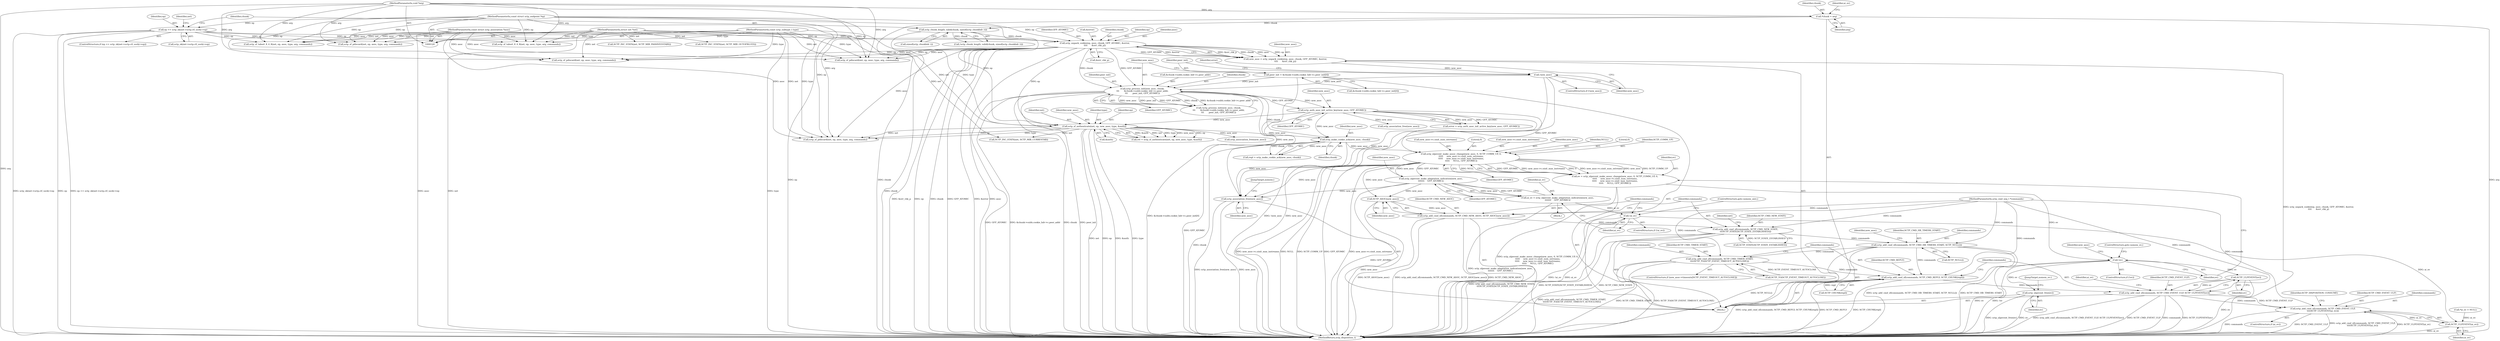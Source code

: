 digraph "0_linux_ec0223ec48a90cb605244b45f7c62de856403729@pointer" {
"1000446" [label="(Call,sctp_ulpevent_make_assoc_change(new_asoc, 0, SCTP_COMM_UP, 0,\n\t\t\t\t\t     new_asoc->c.sinit_num_ostreams,\n\t\t\t\t\t     new_asoc->c.sinit_max_instreams,\n\t\t\t\t\t     NULL, GFP_ATOMIC))"];
"1000437" [label="(Call,sctp_make_cookie_ack(new_asoc, chunk))"];
"1000409" [label="(Call,sctp_sf_authenticate(net, ep, new_asoc, type, &auth))"];
"1000121" [label="(MethodParameterIn,struct net *net)"];
"1000241" [label="(Call,sctp_unpack_cookie(ep, asoc, chunk, GFP_ATOMIC, &error,\n\t\t\t\t      &err_chk_p))"];
"1000147" [label="(Call,ep == sctp_sk(net->sctp.ctl_sock)->ep)"];
"1000122" [label="(MethodParameterIn,const struct sctp_endpoint *ep)"];
"1000123" [label="(MethodParameterIn,const struct sctp_association *asoc)"];
"1000171" [label="(Call,sctp_chunk_length_valid(chunk, sizeof(sctp_chunkhdr_t)))"];
"1000129" [label="(Call,*chunk = arg)"];
"1000125" [label="(MethodParameterIn,void *arg)"];
"1000319" [label="(Call,sctp_auth_asoc_init_active_key(new_asoc, GFP_ATOMIC))"];
"1000301" [label="(Call,sctp_process_init(new_asoc, chunk,\n\t\t\t       &chunk->subh.cookie_hdr->c.peer_addr,\n\t\t\t       peer_init, GFP_ATOMIC))"];
"1000251" [label="(Call,!new_asoc)"];
"1000239" [label="(Call,new_asoc = sctp_unpack_cookie(ep, asoc, chunk, GFP_ATOMIC, &error,\n\t\t\t\t      &err_chk_p))"];
"1000285" [label="(Call,peer_init = &chunk->subh.cookie_hdr->c.peer_init[0])"];
"1000124" [label="(MethodParameterIn,const sctp_subtype_t type)"];
"1000444" [label="(Call,ev = sctp_ulpevent_make_assoc_change(new_asoc, 0, SCTP_COMM_UP, 0,\n\t\t\t\t\t     new_asoc->c.sinit_num_ostreams,\n\t\t\t\t\t     new_asoc->c.sinit_max_instreams,\n\t\t\t\t\t     NULL, GFP_ATOMIC))"];
"1000464" [label="(Call,!ev)"];
"1000522" [label="(Call,SCTP_ULPEVENT(ev))"];
"1000519" [label="(Call,sctp_add_cmd_sf(commands, SCTP_CMD_EVENT_ULP, SCTP_ULPEVENT(ev)))"];
"1000526" [label="(Call,sctp_add_cmd_sf(commands, SCTP_CMD_EVENT_ULP,\n\t\t\t\tSCTP_ULPEVENT(ai_ev)))"];
"1000534" [label="(Call,sctp_ulpevent_free(ev))"];
"1000476" [label="(Call,sctp_ulpevent_make_adaptation_indication(new_asoc,\n\t\t\t\t\t\t\t    GFP_ATOMIC))"];
"1000474" [label="(Call,ai_ev = sctp_ulpevent_make_adaptation_indication(new_asoc,\n\t\t\t\t\t\t\t    GFP_ATOMIC))"];
"1000480" [label="(Call,!ai_ev)"];
"1000529" [label="(Call,SCTP_ULPEVENT(ai_ev))"];
"1000486" [label="(Call,SCTP_ASOC(new_asoc))"];
"1000483" [label="(Call,sctp_add_cmd_sf(commands, SCTP_CMD_NEW_ASOC, SCTP_ASOC(new_asoc)))"];
"1000488" [label="(Call,sctp_add_cmd_sf(commands, SCTP_CMD_NEW_STATE,\n\t\t\tSCTP_STATE(SCTP_STATE_ESTABLISHED)))"];
"1000499" [label="(Call,sctp_add_cmd_sf(commands, SCTP_CMD_HB_TIMERS_START, SCTP_NULL()))"];
"1000509" [label="(Call,sctp_add_cmd_sf(commands, SCTP_CMD_TIMER_START,\n\t\t\t\tSCTP_TO(SCTP_EVENT_TIMEOUT_AUTOCLOSE)))"];
"1000514" [label="(Call,sctp_add_cmd_sf(commands, SCTP_CMD_REPLY, SCTP_CHUNK(repl)))"];
"1000540" [label="(Call,sctp_association_free(new_asoc))"];
"1000242" [label="(Identifier,ep)"];
"1000499" [label="(Call,sctp_add_cmd_sf(commands, SCTP_CMD_HB_TIMERS_START, SCTP_NULL()))"];
"1000171" [label="(Call,sctp_chunk_length_valid(chunk, sizeof(sctp_chunkhdr_t)))"];
"1000520" [label="(Identifier,commands)"];
"1000444" [label="(Call,ev = sctp_ulpevent_make_assoc_change(new_asoc, 0, SCTP_COMM_UP, 0,\n\t\t\t\t\t     new_asoc->c.sinit_num_ostreams,\n\t\t\t\t\t     new_asoc->c.sinit_max_instreams,\n\t\t\t\t\t     NULL, GFP_ATOMIC))"];
"1000540" [label="(Call,sctp_association_free(new_asoc))"];
"1000450" [label="(Literal,0)"];
"1000479" [label="(ControlStructure,if (!ai_ev))"];
"1000241" [label="(Call,sctp_unpack_cookie(ep, asoc, chunk, GFP_ATOMIC, &error,\n\t\t\t\t      &err_chk_p))"];
"1000319" [label="(Call,sctp_auth_asoc_init_active_key(new_asoc, GFP_ATOMIC))"];
"1000515" [label="(Identifier,commands)"];
"1000243" [label="(Identifier,asoc)"];
"1000449" [label="(Identifier,SCTP_COMM_UP)"];
"1000439" [label="(Identifier,chunk)"];
"1000512" [label="(Call,SCTP_TO(SCTP_EVENT_TIMEOUT_AUTOCLOSE))"];
"1000147" [label="(Call,ep == sctp_sk(net->sctp.ctl_sock)->ep)"];
"1000476" [label="(Call,sctp_ulpevent_make_adaptation_indication(new_asoc,\n\t\t\t\t\t\t\t    GFP_ATOMIC))"];
"1000488" [label="(Call,sctp_add_cmd_sf(commands, SCTP_CMD_NEW_STATE,\n\t\t\tSCTP_STATE(SCTP_STATE_ESTABLISHED)))"];
"1000462" [label="(Identifier,GFP_ATOMIC)"];
"1000451" [label="(Call,new_asoc->c.sinit_num_ostreams)"];
"1000517" [label="(Call,SCTP_CHUNK(repl))"];
"1000473" [label="(Block,)"];
"1000545" [label="(MethodReturn,sctp_disposition_t)"];
"1000511" [label="(Identifier,SCTP_CMD_TIMER_START)"];
"1000285" [label="(Call,peer_init = &chunk->subh.cookie_hdr->c.peer_init[0])"];
"1000496" [label="(Call,SCTP_INC_STATS(net, SCTP_MIB_PASSIVEESTABS))"];
"1000493" [label="(Call,SCTP_INC_STATS(net, SCTP_MIB_CURRESTAB))"];
"1000173" [label="(Call,sizeof(sctp_chunkhdr_t))"];
"1000464" [label="(Call,!ev)"];
"1000475" [label="(Identifier,ai_ev)"];
"1000137" [label="(Call,*ai_ev = NULL)"];
"1000510" [label="(Identifier,commands)"];
"1000302" [label="(Identifier,new_asoc)"];
"1000130" [label="(Identifier,chunk)"];
"1000477" [label="(Identifier,new_asoc)"];
"1000448" [label="(Literal,0)"];
"1000514" [label="(Call,sctp_add_cmd_sf(commands, SCTP_CMD_REPLY, SCTP_CHUNK(repl)))"];
"1000542" [label="(JumpTarget,nomem:)"];
"1000506" [label="(Identifier,new_asoc)"];
"1000494" [label="(Identifier,net)"];
"1000438" [label="(Identifier,new_asoc)"];
"1000509" [label="(Call,sctp_add_cmd_sf(commands, SCTP_CMD_TIMER_START,\n\t\t\t\tSCTP_TO(SCTP_EVENT_TIMEOUT_AUTOCLOSE)))"];
"1000245" [label="(Identifier,GFP_ATOMIC)"];
"1000414" [label="(Call,&auth)"];
"1000170" [label="(Call,!sctp_chunk_length_valid(chunk, sizeof(sctp_chunkhdr_t)))"];
"1000246" [label="(Call,&error)"];
"1000255" [label="(Identifier,error)"];
"1000129" [label="(Call,*chunk = arg)"];
"1000407" [label="(Call,ret = sctp_sf_authenticate(net, ep, new_asoc, type, &auth))"];
"1000123" [label="(MethodParameterIn,const struct sctp_association *asoc)"];
"1000127" [label="(Block,)"];
"1000435" [label="(Call,repl = sctp_make_cookie_ack(new_asoc, chunk))"];
"1000525" [label="(Identifier,ai_ev)"];
"1000524" [label="(ControlStructure,if (ai_ev))"];
"1000489" [label="(Identifier,commands)"];
"1000501" [label="(Identifier,SCTP_CMD_HB_TIMERS_START)"];
"1000244" [label="(Identifier,chunk)"];
"1000532" [label="(Identifier,SCTP_DISPOSITION_CONSUME)"];
"1000481" [label="(Identifier,ai_ev)"];
"1000490" [label="(Identifier,SCTP_CMD_NEW_STATE)"];
"1000146" [label="(ControlStructure,if (ep == sctp_sk(net->sctp.ctl_sock)->ep))"];
"1000521" [label="(Identifier,SCTP_CMD_EVENT_ULP)"];
"1000409" [label="(Call,sctp_sf_authenticate(net, ep, new_asoc, type, &auth))"];
"1000122" [label="(MethodParameterIn,const struct sctp_endpoint *ep)"];
"1000320" [label="(Identifier,new_asoc)"];
"1000301" [label="(Call,sctp_process_init(new_asoc, chunk,\n\t\t\t       &chunk->subh.cookie_hdr->c.peer_addr,\n\t\t\t       peer_init, GFP_ATOMIC))"];
"1000149" [label="(Call,sctp_sk(net->sctp.ctl_sock)->ep)"];
"1000470" [label="(Identifier,new_asoc)"];
"1000172" [label="(Identifier,chunk)"];
"1000487" [label="(Identifier,new_asoc)"];
"1000503" [label="(ControlStructure,if (new_asoc->timeouts[SCTP_EVENT_TIMEOUT_AUTOCLOSE]))"];
"1000425" [label="(Call,sctp_association_free(new_asoc))"];
"1000304" [label="(Call,&chunk->subh.cookie_hdr->c.peer_addr)"];
"1000536" [label="(JumpTarget,nomem_ev:)"];
"1000278" [label="(Call,sctp_sf_pdiscard(net, ep, asoc, type, arg, commands))"];
"1000126" [label="(MethodParameterIn,sctp_cmd_seq_t *commands)"];
"1000456" [label="(Call,new_asoc->c.sinit_max_instreams)"];
"1000483" [label="(Call,sctp_add_cmd_sf(commands, SCTP_CMD_NEW_ASOC, SCTP_ASOC(new_asoc)))"];
"1000286" [label="(Identifier,peer_init)"];
"1000411" [label="(Identifier,ep)"];
"1000159" [label="(Identifier,net)"];
"1000486" [label="(Call,SCTP_ASOC(new_asoc))"];
"1000354" [label="(Call,sctp_sf_pdiscard(net, ep, asoc, type, arg, commands))"];
"1000447" [label="(Identifier,new_asoc)"];
"1000138" [label="(Identifier,ai_ev)"];
"1000519" [label="(Call,sctp_add_cmd_sf(commands, SCTP_CMD_EVENT_ULP, SCTP_ULPEVENT(ev)))"];
"1000485" [label="(Identifier,SCTP_CMD_NEW_ASOC)"];
"1000522" [label="(Call,SCTP_ULPEVENT(ev))"];
"1000239" [label="(Call,new_asoc = sctp_unpack_cookie(ep, asoc, chunk, GFP_ATOMIC, &error,\n\t\t\t\t      &err_chk_p))"];
"1000148" [label="(Identifier,ep)"];
"1000502" [label="(Call,SCTP_NULL())"];
"1000482" [label="(ControlStructure,goto nomem_aiev;)"];
"1000131" [label="(Identifier,arg)"];
"1000516" [label="(Identifier,SCTP_CMD_REPLY)"];
"1000528" [label="(Identifier,SCTP_CMD_EVENT_ULP)"];
"1000530" [label="(Identifier,ai_ev)"];
"1000250" [label="(ControlStructure,if (!new_asoc))"];
"1000125" [label="(MethodParameterIn,void *arg)"];
"1000474" [label="(Call,ai_ev = sctp_ulpevent_make_adaptation_indication(new_asoc,\n\t\t\t\t\t\t\t    GFP_ATOMIC))"];
"1000351" [label="(Call,sctp_association_free(new_asoc))"];
"1000437" [label="(Call,sctp_make_cookie_ack(new_asoc, chunk))"];
"1000529" [label="(Call,SCTP_ULPEVENT(ai_ev))"];
"1000252" [label="(Identifier,new_asoc)"];
"1000480" [label="(Call,!ai_ev)"];
"1000446" [label="(Call,sctp_ulpevent_make_assoc_change(new_asoc, 0, SCTP_COMM_UP, 0,\n\t\t\t\t\t     new_asoc->c.sinit_num_ostreams,\n\t\t\t\t\t     new_asoc->c.sinit_max_instreams,\n\t\t\t\t\t     NULL, GFP_ATOMIC))"];
"1000410" [label="(Identifier,net)"];
"1000303" [label="(Identifier,chunk)"];
"1000461" [label="(Identifier,NULL)"];
"1000445" [label="(Identifier,ev)"];
"1000162" [label="(Call,sctp_sf_tabort_8_4_8(net, ep, asoc, type, arg, commands))"];
"1000317" [label="(Call,error = sctp_auth_asoc_init_active_key(new_asoc, GFP_ATOMIC))"];
"1000176" [label="(Call,sctp_sf_pdiscard(net, ep, asoc, type, arg, commands))"];
"1000463" [label="(ControlStructure,if (!ev))"];
"1000124" [label="(MethodParameterIn,const sctp_subtype_t type)"];
"1000484" [label="(Identifier,commands)"];
"1000466" [label="(ControlStructure,goto nomem_ev;)"];
"1000500" [label="(Identifier,commands)"];
"1000158" [label="(Call,SCTP_INC_STATS(net, SCTP_MIB_OUTOFBLUES))"];
"1000412" [label="(Identifier,new_asoc)"];
"1000240" [label="(Identifier,new_asoc)"];
"1000526" [label="(Call,sctp_add_cmd_sf(commands, SCTP_CMD_EVENT_ULP,\n\t\t\t\tSCTP_ULPEVENT(ai_ev)))"];
"1000535" [label="(Identifier,ev)"];
"1000534" [label="(Call,sctp_ulpevent_free(ev))"];
"1000121" [label="(MethodParameterIn,struct net *net)"];
"1000287" [label="(Call,&chunk->subh.cookie_hdr->c.peer_init[0])"];
"1000541" [label="(Identifier,new_asoc)"];
"1000527" [label="(Identifier,commands)"];
"1000315" [label="(Identifier,GFP_ATOMIC)"];
"1000523" [label="(Identifier,ev)"];
"1000478" [label="(Identifier,GFP_ATOMIC)"];
"1000300" [label="(Call,!sctp_process_init(new_asoc, chunk,\n\t\t\t       &chunk->subh.cookie_hdr->c.peer_addr,\n\t\t\t       peer_init, GFP_ATOMIC))"];
"1000248" [label="(Call,&err_chk_p)"];
"1000491" [label="(Call,SCTP_STATE(SCTP_STATE_ESTABLISHED))"];
"1000203" [label="(Call,sctp_sf_tabort_8_4_8(net, ep, asoc, type, arg, commands))"];
"1000428" [label="(Call,sctp_sf_pdiscard(net, ep, asoc, type, arg, commands))"];
"1000251" [label="(Call,!new_asoc)"];
"1000314" [label="(Identifier,peer_init)"];
"1000413" [label="(Identifier,type)"];
"1000321" [label="(Identifier,GFP_ATOMIC)"];
"1000465" [label="(Identifier,ev)"];
"1000446" -> "1000444"  [label="AST: "];
"1000446" -> "1000462"  [label="CFG: "];
"1000447" -> "1000446"  [label="AST: "];
"1000448" -> "1000446"  [label="AST: "];
"1000449" -> "1000446"  [label="AST: "];
"1000450" -> "1000446"  [label="AST: "];
"1000451" -> "1000446"  [label="AST: "];
"1000456" -> "1000446"  [label="AST: "];
"1000461" -> "1000446"  [label="AST: "];
"1000462" -> "1000446"  [label="AST: "];
"1000444" -> "1000446"  [label="CFG: "];
"1000446" -> "1000545"  [label="DDG: NULL"];
"1000446" -> "1000545"  [label="DDG: SCTP_COMM_UP"];
"1000446" -> "1000545"  [label="DDG: GFP_ATOMIC"];
"1000446" -> "1000545"  [label="DDG: new_asoc->c.sinit_num_ostreams"];
"1000446" -> "1000545"  [label="DDG: new_asoc->c.sinit_max_instreams"];
"1000446" -> "1000444"  [label="DDG: GFP_ATOMIC"];
"1000446" -> "1000444"  [label="DDG: new_asoc->c.sinit_max_instreams"];
"1000446" -> "1000444"  [label="DDG: 0"];
"1000446" -> "1000444"  [label="DDG: new_asoc->c.sinit_num_ostreams"];
"1000446" -> "1000444"  [label="DDG: new_asoc"];
"1000446" -> "1000444"  [label="DDG: SCTP_COMM_UP"];
"1000446" -> "1000444"  [label="DDG: NULL"];
"1000437" -> "1000446"  [label="DDG: new_asoc"];
"1000319" -> "1000446"  [label="DDG: GFP_ATOMIC"];
"1000446" -> "1000476"  [label="DDG: new_asoc"];
"1000446" -> "1000476"  [label="DDG: GFP_ATOMIC"];
"1000446" -> "1000486"  [label="DDG: new_asoc"];
"1000446" -> "1000540"  [label="DDG: new_asoc"];
"1000437" -> "1000435"  [label="AST: "];
"1000437" -> "1000439"  [label="CFG: "];
"1000438" -> "1000437"  [label="AST: "];
"1000439" -> "1000437"  [label="AST: "];
"1000435" -> "1000437"  [label="CFG: "];
"1000437" -> "1000545"  [label="DDG: chunk"];
"1000437" -> "1000435"  [label="DDG: new_asoc"];
"1000437" -> "1000435"  [label="DDG: chunk"];
"1000409" -> "1000437"  [label="DDG: new_asoc"];
"1000319" -> "1000437"  [label="DDG: new_asoc"];
"1000301" -> "1000437"  [label="DDG: chunk"];
"1000437" -> "1000540"  [label="DDG: new_asoc"];
"1000409" -> "1000407"  [label="AST: "];
"1000409" -> "1000414"  [label="CFG: "];
"1000410" -> "1000409"  [label="AST: "];
"1000411" -> "1000409"  [label="AST: "];
"1000412" -> "1000409"  [label="AST: "];
"1000413" -> "1000409"  [label="AST: "];
"1000414" -> "1000409"  [label="AST: "];
"1000407" -> "1000409"  [label="CFG: "];
"1000409" -> "1000545"  [label="DDG: ep"];
"1000409" -> "1000545"  [label="DDG: &auth"];
"1000409" -> "1000545"  [label="DDG: type"];
"1000409" -> "1000545"  [label="DDG: net"];
"1000409" -> "1000407"  [label="DDG: &auth"];
"1000409" -> "1000407"  [label="DDG: net"];
"1000409" -> "1000407"  [label="DDG: type"];
"1000409" -> "1000407"  [label="DDG: new_asoc"];
"1000409" -> "1000407"  [label="DDG: ep"];
"1000121" -> "1000409"  [label="DDG: net"];
"1000241" -> "1000409"  [label="DDG: ep"];
"1000122" -> "1000409"  [label="DDG: ep"];
"1000319" -> "1000409"  [label="DDG: new_asoc"];
"1000124" -> "1000409"  [label="DDG: type"];
"1000409" -> "1000425"  [label="DDG: new_asoc"];
"1000409" -> "1000428"  [label="DDG: net"];
"1000409" -> "1000428"  [label="DDG: ep"];
"1000409" -> "1000428"  [label="DDG: type"];
"1000409" -> "1000493"  [label="DDG: net"];
"1000121" -> "1000120"  [label="AST: "];
"1000121" -> "1000545"  [label="DDG: net"];
"1000121" -> "1000158"  [label="DDG: net"];
"1000121" -> "1000162"  [label="DDG: net"];
"1000121" -> "1000176"  [label="DDG: net"];
"1000121" -> "1000203"  [label="DDG: net"];
"1000121" -> "1000278"  [label="DDG: net"];
"1000121" -> "1000354"  [label="DDG: net"];
"1000121" -> "1000428"  [label="DDG: net"];
"1000121" -> "1000493"  [label="DDG: net"];
"1000121" -> "1000496"  [label="DDG: net"];
"1000241" -> "1000239"  [label="AST: "];
"1000241" -> "1000248"  [label="CFG: "];
"1000242" -> "1000241"  [label="AST: "];
"1000243" -> "1000241"  [label="AST: "];
"1000244" -> "1000241"  [label="AST: "];
"1000245" -> "1000241"  [label="AST: "];
"1000246" -> "1000241"  [label="AST: "];
"1000248" -> "1000241"  [label="AST: "];
"1000239" -> "1000241"  [label="CFG: "];
"1000241" -> "1000545"  [label="DDG: &err_chk_p"];
"1000241" -> "1000545"  [label="DDG: ep"];
"1000241" -> "1000545"  [label="DDG: chunk"];
"1000241" -> "1000545"  [label="DDG: GFP_ATOMIC"];
"1000241" -> "1000545"  [label="DDG: &error"];
"1000241" -> "1000545"  [label="DDG: asoc"];
"1000241" -> "1000239"  [label="DDG: &err_chk_p"];
"1000241" -> "1000239"  [label="DDG: chunk"];
"1000241" -> "1000239"  [label="DDG: asoc"];
"1000241" -> "1000239"  [label="DDG: ep"];
"1000241" -> "1000239"  [label="DDG: GFP_ATOMIC"];
"1000241" -> "1000239"  [label="DDG: &error"];
"1000147" -> "1000241"  [label="DDG: ep"];
"1000122" -> "1000241"  [label="DDG: ep"];
"1000123" -> "1000241"  [label="DDG: asoc"];
"1000171" -> "1000241"  [label="DDG: chunk"];
"1000241" -> "1000278"  [label="DDG: ep"];
"1000241" -> "1000278"  [label="DDG: asoc"];
"1000241" -> "1000301"  [label="DDG: chunk"];
"1000241" -> "1000301"  [label="DDG: GFP_ATOMIC"];
"1000241" -> "1000354"  [label="DDG: ep"];
"1000241" -> "1000354"  [label="DDG: asoc"];
"1000241" -> "1000428"  [label="DDG: asoc"];
"1000147" -> "1000146"  [label="AST: "];
"1000147" -> "1000149"  [label="CFG: "];
"1000148" -> "1000147"  [label="AST: "];
"1000149" -> "1000147"  [label="AST: "];
"1000159" -> "1000147"  [label="CFG: "];
"1000172" -> "1000147"  [label="CFG: "];
"1000147" -> "1000545"  [label="DDG: sctp_sk(net->sctp.ctl_sock)->ep"];
"1000147" -> "1000545"  [label="DDG: ep"];
"1000147" -> "1000545"  [label="DDG: ep == sctp_sk(net->sctp.ctl_sock)->ep"];
"1000122" -> "1000147"  [label="DDG: ep"];
"1000147" -> "1000162"  [label="DDG: ep"];
"1000147" -> "1000176"  [label="DDG: ep"];
"1000147" -> "1000203"  [label="DDG: ep"];
"1000122" -> "1000120"  [label="AST: "];
"1000122" -> "1000545"  [label="DDG: ep"];
"1000122" -> "1000162"  [label="DDG: ep"];
"1000122" -> "1000176"  [label="DDG: ep"];
"1000122" -> "1000203"  [label="DDG: ep"];
"1000122" -> "1000278"  [label="DDG: ep"];
"1000122" -> "1000354"  [label="DDG: ep"];
"1000122" -> "1000428"  [label="DDG: ep"];
"1000123" -> "1000120"  [label="AST: "];
"1000123" -> "1000545"  [label="DDG: asoc"];
"1000123" -> "1000162"  [label="DDG: asoc"];
"1000123" -> "1000176"  [label="DDG: asoc"];
"1000123" -> "1000203"  [label="DDG: asoc"];
"1000123" -> "1000278"  [label="DDG: asoc"];
"1000123" -> "1000354"  [label="DDG: asoc"];
"1000123" -> "1000428"  [label="DDG: asoc"];
"1000171" -> "1000170"  [label="AST: "];
"1000171" -> "1000173"  [label="CFG: "];
"1000172" -> "1000171"  [label="AST: "];
"1000173" -> "1000171"  [label="AST: "];
"1000170" -> "1000171"  [label="CFG: "];
"1000171" -> "1000545"  [label="DDG: chunk"];
"1000171" -> "1000170"  [label="DDG: chunk"];
"1000129" -> "1000171"  [label="DDG: chunk"];
"1000129" -> "1000127"  [label="AST: "];
"1000129" -> "1000131"  [label="CFG: "];
"1000130" -> "1000129"  [label="AST: "];
"1000131" -> "1000129"  [label="AST: "];
"1000138" -> "1000129"  [label="CFG: "];
"1000129" -> "1000545"  [label="DDG: chunk"];
"1000129" -> "1000545"  [label="DDG: arg"];
"1000125" -> "1000129"  [label="DDG: arg"];
"1000125" -> "1000120"  [label="AST: "];
"1000125" -> "1000545"  [label="DDG: arg"];
"1000125" -> "1000162"  [label="DDG: arg"];
"1000125" -> "1000176"  [label="DDG: arg"];
"1000125" -> "1000203"  [label="DDG: arg"];
"1000125" -> "1000278"  [label="DDG: arg"];
"1000125" -> "1000354"  [label="DDG: arg"];
"1000125" -> "1000428"  [label="DDG: arg"];
"1000319" -> "1000317"  [label="AST: "];
"1000319" -> "1000321"  [label="CFG: "];
"1000320" -> "1000319"  [label="AST: "];
"1000321" -> "1000319"  [label="AST: "];
"1000317" -> "1000319"  [label="CFG: "];
"1000319" -> "1000545"  [label="DDG: GFP_ATOMIC"];
"1000319" -> "1000317"  [label="DDG: new_asoc"];
"1000319" -> "1000317"  [label="DDG: GFP_ATOMIC"];
"1000301" -> "1000319"  [label="DDG: new_asoc"];
"1000301" -> "1000319"  [label="DDG: GFP_ATOMIC"];
"1000319" -> "1000351"  [label="DDG: new_asoc"];
"1000319" -> "1000540"  [label="DDG: new_asoc"];
"1000301" -> "1000300"  [label="AST: "];
"1000301" -> "1000315"  [label="CFG: "];
"1000302" -> "1000301"  [label="AST: "];
"1000303" -> "1000301"  [label="AST: "];
"1000304" -> "1000301"  [label="AST: "];
"1000314" -> "1000301"  [label="AST: "];
"1000315" -> "1000301"  [label="AST: "];
"1000300" -> "1000301"  [label="CFG: "];
"1000301" -> "1000545"  [label="DDG: GFP_ATOMIC"];
"1000301" -> "1000545"  [label="DDG: &chunk->subh.cookie_hdr->c.peer_addr"];
"1000301" -> "1000545"  [label="DDG: chunk"];
"1000301" -> "1000545"  [label="DDG: peer_init"];
"1000301" -> "1000300"  [label="DDG: new_asoc"];
"1000301" -> "1000300"  [label="DDG: peer_init"];
"1000301" -> "1000300"  [label="DDG: GFP_ATOMIC"];
"1000301" -> "1000300"  [label="DDG: chunk"];
"1000301" -> "1000300"  [label="DDG: &chunk->subh.cookie_hdr->c.peer_addr"];
"1000251" -> "1000301"  [label="DDG: new_asoc"];
"1000285" -> "1000301"  [label="DDG: peer_init"];
"1000301" -> "1000540"  [label="DDG: new_asoc"];
"1000251" -> "1000250"  [label="AST: "];
"1000251" -> "1000252"  [label="CFG: "];
"1000252" -> "1000251"  [label="AST: "];
"1000255" -> "1000251"  [label="CFG: "];
"1000286" -> "1000251"  [label="CFG: "];
"1000251" -> "1000545"  [label="DDG: !new_asoc"];
"1000251" -> "1000545"  [label="DDG: new_asoc"];
"1000239" -> "1000251"  [label="DDG: new_asoc"];
"1000239" -> "1000127"  [label="AST: "];
"1000240" -> "1000239"  [label="AST: "];
"1000252" -> "1000239"  [label="CFG: "];
"1000239" -> "1000545"  [label="DDG: sctp_unpack_cookie(ep, asoc, chunk, GFP_ATOMIC, &error,\n\t\t\t\t      &err_chk_p)"];
"1000285" -> "1000127"  [label="AST: "];
"1000285" -> "1000287"  [label="CFG: "];
"1000286" -> "1000285"  [label="AST: "];
"1000287" -> "1000285"  [label="AST: "];
"1000302" -> "1000285"  [label="CFG: "];
"1000285" -> "1000545"  [label="DDG: &chunk->subh.cookie_hdr->c.peer_init[0]"];
"1000124" -> "1000120"  [label="AST: "];
"1000124" -> "1000545"  [label="DDG: type"];
"1000124" -> "1000162"  [label="DDG: type"];
"1000124" -> "1000176"  [label="DDG: type"];
"1000124" -> "1000203"  [label="DDG: type"];
"1000124" -> "1000278"  [label="DDG: type"];
"1000124" -> "1000354"  [label="DDG: type"];
"1000124" -> "1000428"  [label="DDG: type"];
"1000444" -> "1000127"  [label="AST: "];
"1000445" -> "1000444"  [label="AST: "];
"1000465" -> "1000444"  [label="CFG: "];
"1000444" -> "1000545"  [label="DDG: sctp_ulpevent_make_assoc_change(new_asoc, 0, SCTP_COMM_UP, 0,\n\t\t\t\t\t     new_asoc->c.sinit_num_ostreams,\n\t\t\t\t\t     new_asoc->c.sinit_max_instreams,\n\t\t\t\t\t     NULL, GFP_ATOMIC)"];
"1000444" -> "1000464"  [label="DDG: ev"];
"1000464" -> "1000463"  [label="AST: "];
"1000464" -> "1000465"  [label="CFG: "];
"1000465" -> "1000464"  [label="AST: "];
"1000466" -> "1000464"  [label="CFG: "];
"1000470" -> "1000464"  [label="CFG: "];
"1000464" -> "1000545"  [label="DDG: ev"];
"1000464" -> "1000545"  [label="DDG: !ev"];
"1000464" -> "1000522"  [label="DDG: ev"];
"1000464" -> "1000534"  [label="DDG: ev"];
"1000522" -> "1000519"  [label="AST: "];
"1000522" -> "1000523"  [label="CFG: "];
"1000523" -> "1000522"  [label="AST: "];
"1000519" -> "1000522"  [label="CFG: "];
"1000522" -> "1000545"  [label="DDG: ev"];
"1000522" -> "1000519"  [label="DDG: ev"];
"1000519" -> "1000127"  [label="AST: "];
"1000520" -> "1000519"  [label="AST: "];
"1000521" -> "1000519"  [label="AST: "];
"1000525" -> "1000519"  [label="CFG: "];
"1000519" -> "1000545"  [label="DDG: commands"];
"1000519" -> "1000545"  [label="DDG: SCTP_ULPEVENT(ev)"];
"1000519" -> "1000545"  [label="DDG: sctp_add_cmd_sf(commands, SCTP_CMD_EVENT_ULP, SCTP_ULPEVENT(ev))"];
"1000519" -> "1000545"  [label="DDG: SCTP_CMD_EVENT_ULP"];
"1000514" -> "1000519"  [label="DDG: commands"];
"1000126" -> "1000519"  [label="DDG: commands"];
"1000519" -> "1000526"  [label="DDG: commands"];
"1000519" -> "1000526"  [label="DDG: SCTP_CMD_EVENT_ULP"];
"1000526" -> "1000524"  [label="AST: "];
"1000526" -> "1000529"  [label="CFG: "];
"1000527" -> "1000526"  [label="AST: "];
"1000528" -> "1000526"  [label="AST: "];
"1000529" -> "1000526"  [label="AST: "];
"1000532" -> "1000526"  [label="CFG: "];
"1000526" -> "1000545"  [label="DDG: SCTP_CMD_EVENT_ULP"];
"1000526" -> "1000545"  [label="DDG: sctp_add_cmd_sf(commands, SCTP_CMD_EVENT_ULP,\n\t\t\t\tSCTP_ULPEVENT(ai_ev))"];
"1000526" -> "1000545"  [label="DDG: SCTP_ULPEVENT(ai_ev)"];
"1000526" -> "1000545"  [label="DDG: commands"];
"1000126" -> "1000526"  [label="DDG: commands"];
"1000529" -> "1000526"  [label="DDG: ai_ev"];
"1000534" -> "1000127"  [label="AST: "];
"1000534" -> "1000535"  [label="CFG: "];
"1000535" -> "1000534"  [label="AST: "];
"1000536" -> "1000534"  [label="CFG: "];
"1000534" -> "1000545"  [label="DDG: sctp_ulpevent_free(ev)"];
"1000534" -> "1000545"  [label="DDG: ev"];
"1000476" -> "1000474"  [label="AST: "];
"1000476" -> "1000478"  [label="CFG: "];
"1000477" -> "1000476"  [label="AST: "];
"1000478" -> "1000476"  [label="AST: "];
"1000474" -> "1000476"  [label="CFG: "];
"1000476" -> "1000545"  [label="DDG: GFP_ATOMIC"];
"1000476" -> "1000474"  [label="DDG: new_asoc"];
"1000476" -> "1000474"  [label="DDG: GFP_ATOMIC"];
"1000476" -> "1000486"  [label="DDG: new_asoc"];
"1000476" -> "1000540"  [label="DDG: new_asoc"];
"1000474" -> "1000473"  [label="AST: "];
"1000475" -> "1000474"  [label="AST: "];
"1000481" -> "1000474"  [label="CFG: "];
"1000474" -> "1000545"  [label="DDG: sctp_ulpevent_make_adaptation_indication(new_asoc,\n\t\t\t\t\t\t\t    GFP_ATOMIC)"];
"1000474" -> "1000480"  [label="DDG: ai_ev"];
"1000480" -> "1000479"  [label="AST: "];
"1000480" -> "1000481"  [label="CFG: "];
"1000481" -> "1000480"  [label="AST: "];
"1000482" -> "1000480"  [label="CFG: "];
"1000484" -> "1000480"  [label="CFG: "];
"1000480" -> "1000545"  [label="DDG: !ai_ev"];
"1000480" -> "1000545"  [label="DDG: ai_ev"];
"1000480" -> "1000529"  [label="DDG: ai_ev"];
"1000529" -> "1000530"  [label="CFG: "];
"1000530" -> "1000529"  [label="AST: "];
"1000529" -> "1000545"  [label="DDG: ai_ev"];
"1000137" -> "1000529"  [label="DDG: ai_ev"];
"1000486" -> "1000483"  [label="AST: "];
"1000486" -> "1000487"  [label="CFG: "];
"1000487" -> "1000486"  [label="AST: "];
"1000483" -> "1000486"  [label="CFG: "];
"1000486" -> "1000545"  [label="DDG: new_asoc"];
"1000486" -> "1000483"  [label="DDG: new_asoc"];
"1000483" -> "1000127"  [label="AST: "];
"1000484" -> "1000483"  [label="AST: "];
"1000485" -> "1000483"  [label="AST: "];
"1000489" -> "1000483"  [label="CFG: "];
"1000483" -> "1000545"  [label="DDG: SCTP_ASOC(new_asoc)"];
"1000483" -> "1000545"  [label="DDG: sctp_add_cmd_sf(commands, SCTP_CMD_NEW_ASOC, SCTP_ASOC(new_asoc))"];
"1000483" -> "1000545"  [label="DDG: SCTP_CMD_NEW_ASOC"];
"1000126" -> "1000483"  [label="DDG: commands"];
"1000483" -> "1000488"  [label="DDG: commands"];
"1000488" -> "1000127"  [label="AST: "];
"1000488" -> "1000491"  [label="CFG: "];
"1000489" -> "1000488"  [label="AST: "];
"1000490" -> "1000488"  [label="AST: "];
"1000491" -> "1000488"  [label="AST: "];
"1000494" -> "1000488"  [label="CFG: "];
"1000488" -> "1000545"  [label="DDG: sctp_add_cmd_sf(commands, SCTP_CMD_NEW_STATE,\n\t\t\tSCTP_STATE(SCTP_STATE_ESTABLISHED))"];
"1000488" -> "1000545"  [label="DDG: SCTP_STATE(SCTP_STATE_ESTABLISHED)"];
"1000488" -> "1000545"  [label="DDG: SCTP_CMD_NEW_STATE"];
"1000126" -> "1000488"  [label="DDG: commands"];
"1000491" -> "1000488"  [label="DDG: SCTP_STATE_ESTABLISHED"];
"1000488" -> "1000499"  [label="DDG: commands"];
"1000499" -> "1000127"  [label="AST: "];
"1000499" -> "1000502"  [label="CFG: "];
"1000500" -> "1000499"  [label="AST: "];
"1000501" -> "1000499"  [label="AST: "];
"1000502" -> "1000499"  [label="AST: "];
"1000506" -> "1000499"  [label="CFG: "];
"1000499" -> "1000545"  [label="DDG: SCTP_NULL()"];
"1000499" -> "1000545"  [label="DDG: sctp_add_cmd_sf(commands, SCTP_CMD_HB_TIMERS_START, SCTP_NULL())"];
"1000499" -> "1000545"  [label="DDG: SCTP_CMD_HB_TIMERS_START"];
"1000126" -> "1000499"  [label="DDG: commands"];
"1000499" -> "1000509"  [label="DDG: commands"];
"1000499" -> "1000514"  [label="DDG: commands"];
"1000509" -> "1000503"  [label="AST: "];
"1000509" -> "1000512"  [label="CFG: "];
"1000510" -> "1000509"  [label="AST: "];
"1000511" -> "1000509"  [label="AST: "];
"1000512" -> "1000509"  [label="AST: "];
"1000515" -> "1000509"  [label="CFG: "];
"1000509" -> "1000545"  [label="DDG: sctp_add_cmd_sf(commands, SCTP_CMD_TIMER_START,\n\t\t\t\tSCTP_TO(SCTP_EVENT_TIMEOUT_AUTOCLOSE))"];
"1000509" -> "1000545"  [label="DDG: SCTP_CMD_TIMER_START"];
"1000509" -> "1000545"  [label="DDG: SCTP_TO(SCTP_EVENT_TIMEOUT_AUTOCLOSE)"];
"1000126" -> "1000509"  [label="DDG: commands"];
"1000512" -> "1000509"  [label="DDG: SCTP_EVENT_TIMEOUT_AUTOCLOSE"];
"1000509" -> "1000514"  [label="DDG: commands"];
"1000514" -> "1000127"  [label="AST: "];
"1000514" -> "1000517"  [label="CFG: "];
"1000515" -> "1000514"  [label="AST: "];
"1000516" -> "1000514"  [label="AST: "];
"1000517" -> "1000514"  [label="AST: "];
"1000520" -> "1000514"  [label="CFG: "];
"1000514" -> "1000545"  [label="DDG: sctp_add_cmd_sf(commands, SCTP_CMD_REPLY, SCTP_CHUNK(repl))"];
"1000514" -> "1000545"  [label="DDG: SCTP_CMD_REPLY"];
"1000514" -> "1000545"  [label="DDG: SCTP_CHUNK(repl)"];
"1000126" -> "1000514"  [label="DDG: commands"];
"1000517" -> "1000514"  [label="DDG: repl"];
"1000540" -> "1000127"  [label="AST: "];
"1000540" -> "1000541"  [label="CFG: "];
"1000541" -> "1000540"  [label="AST: "];
"1000542" -> "1000540"  [label="CFG: "];
"1000540" -> "1000545"  [label="DDG: sctp_association_free(new_asoc)"];
"1000540" -> "1000545"  [label="DDG: new_asoc"];
}
